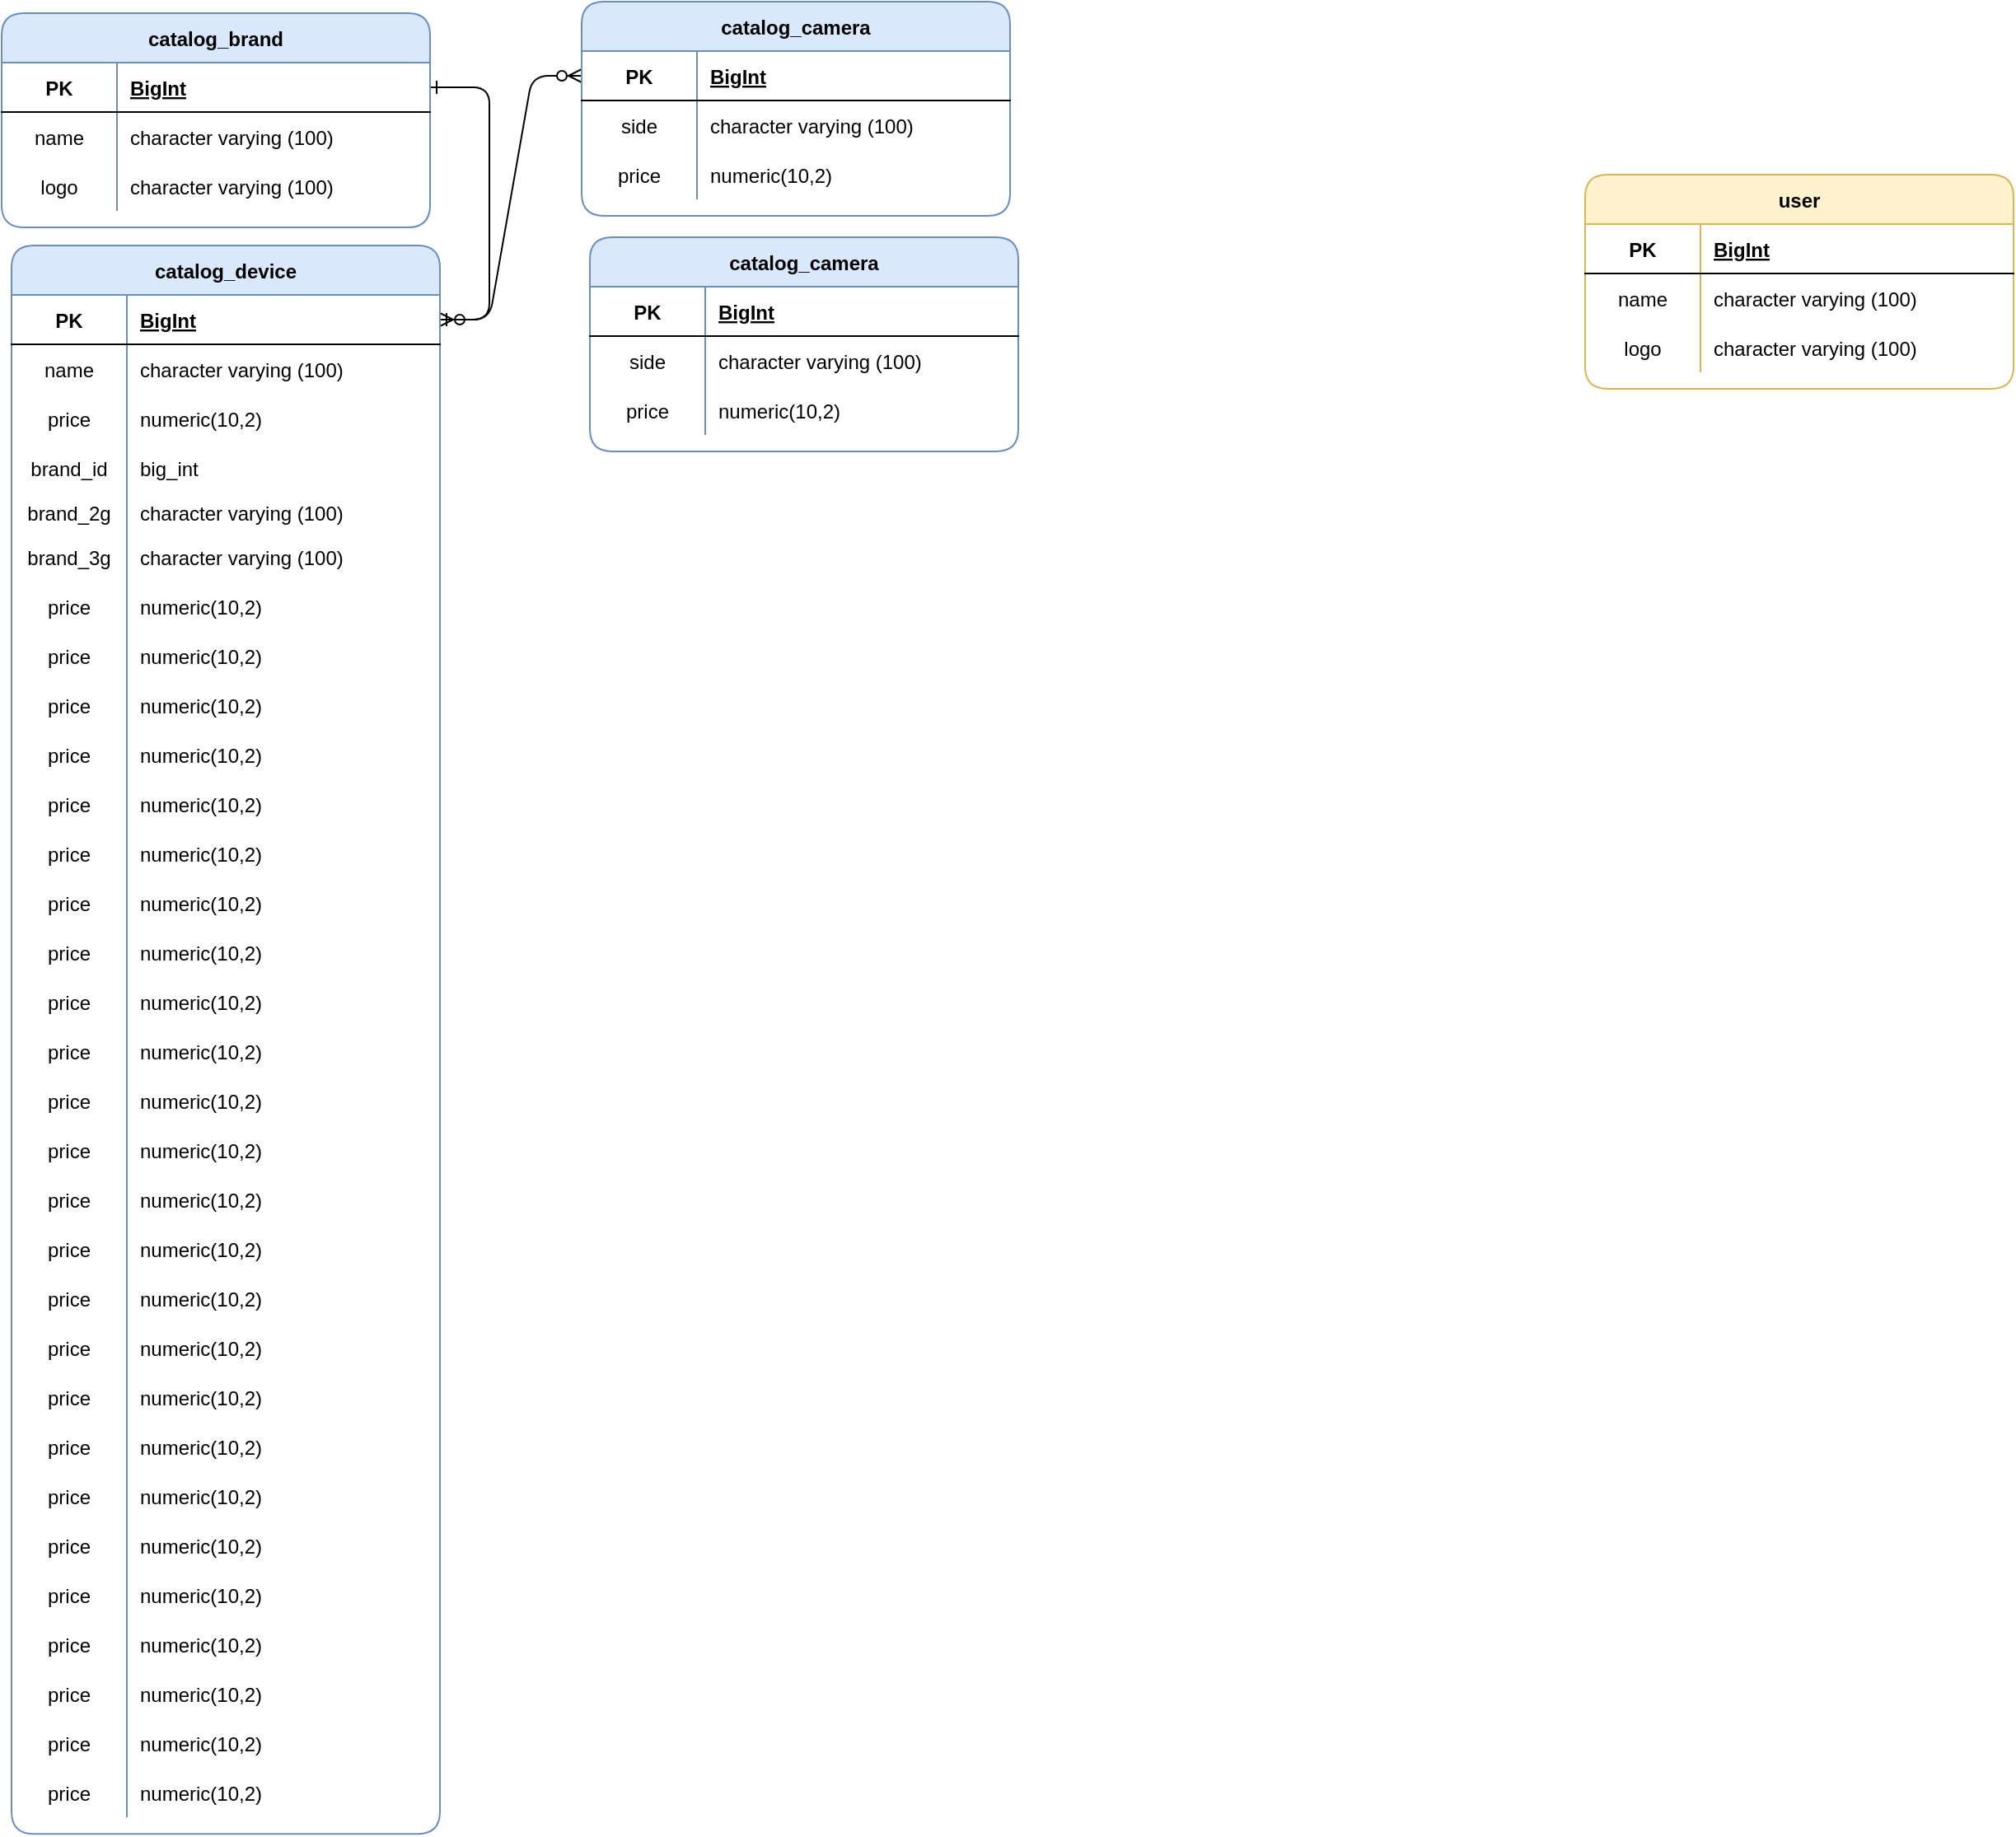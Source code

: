 <mxfile version="24.8.3">
  <diagram id="R2lEEEUBdFMjLlhIrx00" name="Page-1">
    <mxGraphModel dx="925" dy="554" grid="0" gridSize="10" guides="1" tooltips="1" connect="1" arrows="1" fold="1" page="1" pageScale="1" pageWidth="850" pageHeight="1100" math="0" shadow="0" extFonts="Permanent Marker^https://fonts.googleapis.com/css?family=Permanent+Marker">
      <root>
        <mxCell id="0" />
        <mxCell id="1" parent="0" />
        <mxCell id="C-vyLk0tnHw3VtMMgP7b-1" value="" style="edgeStyle=entityRelationEdgeStyle;endArrow=ERzeroToMany;startArrow=ERone;endFill=1;startFill=0;" parent="1" source="C-vyLk0tnHw3VtMMgP7b-24" target="BbzVm-niubPzJsthILPg-5" edge="1">
          <mxGeometry width="100" height="100" relative="1" as="geometry">
            <mxPoint x="340" y="720" as="sourcePoint" />
            <mxPoint x="335" y="330" as="targetPoint" />
          </mxGeometry>
        </mxCell>
        <mxCell id="C-vyLk0tnHw3VtMMgP7b-12" value="" style="edgeStyle=entityRelationEdgeStyle;endArrow=ERzeroToMany;startArrow=ERone;endFill=1;startFill=0;" parent="1" source="BbzVm-niubPzJsthILPg-5" target="BbzVm-niubPzJsthILPg-24" edge="1">
          <mxGeometry width="100" height="100" relative="1" as="geometry">
            <mxPoint x="384" y="379" as="sourcePoint" />
            <mxPoint x="450" y="355" as="targetPoint" />
          </mxGeometry>
        </mxCell>
        <mxCell id="C-vyLk0tnHw3VtMMgP7b-23" value="catalog_brand" style="shape=table;startSize=30;container=1;collapsible=1;childLayout=tableLayout;fixedRows=1;rowLines=0;fontStyle=1;align=center;resizeLast=1;rounded=1;fillColor=#dae8fc;strokeColor=#6c8ebf;" parent="1" vertex="1">
          <mxGeometry x="17" y="9" width="260" height="130" as="geometry" />
        </mxCell>
        <mxCell id="C-vyLk0tnHw3VtMMgP7b-24" value="" style="shape=partialRectangle;collapsible=0;dropTarget=0;pointerEvents=0;fillColor=none;points=[[0,0.5],[1,0.5]];portConstraint=eastwest;top=0;left=0;right=0;bottom=1;" parent="C-vyLk0tnHw3VtMMgP7b-23" vertex="1">
          <mxGeometry y="30" width="260" height="30" as="geometry" />
        </mxCell>
        <mxCell id="C-vyLk0tnHw3VtMMgP7b-25" value="PK" style="shape=partialRectangle;overflow=hidden;connectable=0;fillColor=none;top=0;left=0;bottom=0;right=0;fontStyle=1;" parent="C-vyLk0tnHw3VtMMgP7b-24" vertex="1">
          <mxGeometry width="70" height="30" as="geometry">
            <mxRectangle width="70" height="30" as="alternateBounds" />
          </mxGeometry>
        </mxCell>
        <mxCell id="C-vyLk0tnHw3VtMMgP7b-26" value="BigInt" style="shape=partialRectangle;overflow=hidden;connectable=0;fillColor=none;top=0;left=0;bottom=0;right=0;align=left;spacingLeft=6;fontStyle=5;" parent="C-vyLk0tnHw3VtMMgP7b-24" vertex="1">
          <mxGeometry x="70" width="190" height="30" as="geometry">
            <mxRectangle width="190" height="30" as="alternateBounds" />
          </mxGeometry>
        </mxCell>
        <mxCell id="C-vyLk0tnHw3VtMMgP7b-27" value="" style="shape=partialRectangle;collapsible=0;dropTarget=0;pointerEvents=0;fillColor=none;points=[[0,0.5],[1,0.5]];portConstraint=eastwest;top=0;left=0;right=0;bottom=0;" parent="C-vyLk0tnHw3VtMMgP7b-23" vertex="1">
          <mxGeometry y="60" width="260" height="30" as="geometry" />
        </mxCell>
        <mxCell id="C-vyLk0tnHw3VtMMgP7b-28" value="name" style="shape=partialRectangle;overflow=hidden;connectable=0;fillColor=none;top=0;left=0;bottom=0;right=0;" parent="C-vyLk0tnHw3VtMMgP7b-27" vertex="1">
          <mxGeometry width="70" height="30" as="geometry">
            <mxRectangle width="70" height="30" as="alternateBounds" />
          </mxGeometry>
        </mxCell>
        <mxCell id="C-vyLk0tnHw3VtMMgP7b-29" value="character varying (100)" style="shape=partialRectangle;overflow=hidden;connectable=0;fillColor=none;top=0;left=0;bottom=0;right=0;align=left;spacingLeft=6;" parent="C-vyLk0tnHw3VtMMgP7b-27" vertex="1">
          <mxGeometry x="70" width="190" height="30" as="geometry">
            <mxRectangle width="190" height="30" as="alternateBounds" />
          </mxGeometry>
        </mxCell>
        <mxCell id="BbzVm-niubPzJsthILPg-1" value="" style="shape=partialRectangle;collapsible=0;dropTarget=0;pointerEvents=0;fillColor=none;points=[[0,0.5],[1,0.5]];portConstraint=eastwest;top=0;left=0;right=0;bottom=0;" parent="C-vyLk0tnHw3VtMMgP7b-23" vertex="1">
          <mxGeometry y="90" width="260" height="30" as="geometry" />
        </mxCell>
        <mxCell id="BbzVm-niubPzJsthILPg-2" value="logo" style="shape=partialRectangle;overflow=hidden;connectable=0;fillColor=none;top=0;left=0;bottom=0;right=0;" parent="BbzVm-niubPzJsthILPg-1" vertex="1">
          <mxGeometry width="70" height="30" as="geometry">
            <mxRectangle width="70" height="30" as="alternateBounds" />
          </mxGeometry>
        </mxCell>
        <mxCell id="BbzVm-niubPzJsthILPg-3" value="character varying (100)" style="shape=partialRectangle;overflow=hidden;connectable=0;fillColor=none;top=0;left=0;bottom=0;right=0;align=left;spacingLeft=6;" parent="BbzVm-niubPzJsthILPg-1" vertex="1">
          <mxGeometry x="70" width="190" height="30" as="geometry">
            <mxRectangle width="190" height="30" as="alternateBounds" />
          </mxGeometry>
        </mxCell>
        <mxCell id="BbzVm-niubPzJsthILPg-4" value="catalog_device" style="shape=table;startSize=30;container=1;collapsible=1;childLayout=tableLayout;fixedRows=1;rowLines=0;fontStyle=1;align=center;resizeLast=1;rounded=1;fillColor=#dae8fc;strokeColor=#6c8ebf;" parent="1" vertex="1">
          <mxGeometry x="23" y="150" width="260" height="964.137" as="geometry" />
        </mxCell>
        <mxCell id="BbzVm-niubPzJsthILPg-5" value="" style="shape=partialRectangle;collapsible=0;dropTarget=0;pointerEvents=0;fillColor=none;points=[[0,0.5],[1,0.5]];portConstraint=eastwest;top=0;left=0;right=0;bottom=1;" parent="BbzVm-niubPzJsthILPg-4" vertex="1">
          <mxGeometry y="30" width="260" height="30" as="geometry" />
        </mxCell>
        <mxCell id="BbzVm-niubPzJsthILPg-6" value="PK" style="shape=partialRectangle;overflow=hidden;connectable=0;fillColor=none;top=0;left=0;bottom=0;right=0;fontStyle=1;" parent="BbzVm-niubPzJsthILPg-5" vertex="1">
          <mxGeometry width="70" height="30" as="geometry">
            <mxRectangle width="70" height="30" as="alternateBounds" />
          </mxGeometry>
        </mxCell>
        <mxCell id="BbzVm-niubPzJsthILPg-7" value="BigInt" style="shape=partialRectangle;overflow=hidden;connectable=0;fillColor=none;top=0;left=0;bottom=0;right=0;align=left;spacingLeft=6;fontStyle=5;" parent="BbzVm-niubPzJsthILPg-5" vertex="1">
          <mxGeometry x="70" width="190" height="30" as="geometry">
            <mxRectangle width="190" height="30" as="alternateBounds" />
          </mxGeometry>
        </mxCell>
        <mxCell id="BbzVm-niubPzJsthILPg-8" value="" style="shape=partialRectangle;collapsible=0;dropTarget=0;pointerEvents=0;fillColor=none;points=[[0,0.5],[1,0.5]];portConstraint=eastwest;top=0;left=0;right=0;bottom=0;" parent="BbzVm-niubPzJsthILPg-4" vertex="1">
          <mxGeometry y="60" width="260" height="30" as="geometry" />
        </mxCell>
        <mxCell id="BbzVm-niubPzJsthILPg-9" value="name" style="shape=partialRectangle;overflow=hidden;connectable=0;fillColor=none;top=0;left=0;bottom=0;right=0;" parent="BbzVm-niubPzJsthILPg-8" vertex="1">
          <mxGeometry width="70" height="30" as="geometry">
            <mxRectangle width="70" height="30" as="alternateBounds" />
          </mxGeometry>
        </mxCell>
        <mxCell id="BbzVm-niubPzJsthILPg-10" value="character varying (100)" style="shape=partialRectangle;overflow=hidden;connectable=0;fillColor=none;top=0;left=0;bottom=0;right=0;align=left;spacingLeft=6;" parent="BbzVm-niubPzJsthILPg-8" vertex="1">
          <mxGeometry x="70" width="190" height="30" as="geometry">
            <mxRectangle width="190" height="30" as="alternateBounds" />
          </mxGeometry>
        </mxCell>
        <mxCell id="BbzVm-niubPzJsthILPg-11" value="" style="shape=partialRectangle;collapsible=0;dropTarget=0;pointerEvents=0;fillColor=none;points=[[0,0.5],[1,0.5]];portConstraint=eastwest;top=0;left=0;right=0;bottom=0;" parent="BbzVm-niubPzJsthILPg-4" vertex="1">
          <mxGeometry y="90" width="260" height="30" as="geometry" />
        </mxCell>
        <mxCell id="BbzVm-niubPzJsthILPg-12" value="price" style="shape=partialRectangle;overflow=hidden;connectable=0;fillColor=none;top=0;left=0;bottom=0;right=0;" parent="BbzVm-niubPzJsthILPg-11" vertex="1">
          <mxGeometry width="70" height="30" as="geometry">
            <mxRectangle width="70" height="30" as="alternateBounds" />
          </mxGeometry>
        </mxCell>
        <mxCell id="BbzVm-niubPzJsthILPg-13" value="numeric(10,2)" style="shape=partialRectangle;overflow=hidden;connectable=0;fillColor=none;top=0;left=0;bottom=0;right=0;align=left;spacingLeft=6;" parent="BbzVm-niubPzJsthILPg-11" vertex="1">
          <mxGeometry x="70" width="190" height="30" as="geometry">
            <mxRectangle width="190" height="30" as="alternateBounds" />
          </mxGeometry>
        </mxCell>
        <mxCell id="BbzVm-niubPzJsthILPg-14" value="" style="shape=partialRectangle;collapsible=0;dropTarget=0;pointerEvents=0;fillColor=none;points=[[0,0.5],[1,0.5]];portConstraint=eastwest;top=0;left=0;right=0;bottom=0;" parent="BbzVm-niubPzJsthILPg-4" vertex="1">
          <mxGeometry y="120" width="260" height="30" as="geometry" />
        </mxCell>
        <mxCell id="BbzVm-niubPzJsthILPg-15" value="brand_id" style="shape=partialRectangle;overflow=hidden;connectable=0;fillColor=none;top=0;left=0;bottom=0;right=0;" parent="BbzVm-niubPzJsthILPg-14" vertex="1">
          <mxGeometry width="70" height="30" as="geometry">
            <mxRectangle width="70" height="30" as="alternateBounds" />
          </mxGeometry>
        </mxCell>
        <mxCell id="BbzVm-niubPzJsthILPg-16" value="big_int" style="shape=partialRectangle;overflow=hidden;connectable=0;fillColor=none;top=0;left=0;bottom=0;right=0;align=left;spacingLeft=6;" parent="BbzVm-niubPzJsthILPg-14" vertex="1">
          <mxGeometry x="70" width="190" height="30" as="geometry">
            <mxRectangle width="190" height="30" as="alternateBounds" />
          </mxGeometry>
        </mxCell>
        <mxCell id="BbzVm-niubPzJsthILPg-17" value="" style="shape=partialRectangle;collapsible=0;dropTarget=0;pointerEvents=0;fillColor=none;points=[[0,0.5],[1,0.5]];portConstraint=eastwest;top=0;left=0;right=0;bottom=0;" parent="BbzVm-niubPzJsthILPg-4" vertex="1">
          <mxGeometry y="150" width="260" height="24" as="geometry" />
        </mxCell>
        <mxCell id="BbzVm-niubPzJsthILPg-18" value="brand_2g" style="shape=partialRectangle;overflow=hidden;connectable=0;fillColor=none;top=0;left=0;bottom=0;right=0;" parent="BbzVm-niubPzJsthILPg-17" vertex="1">
          <mxGeometry width="70" height="24" as="geometry">
            <mxRectangle width="70" height="24" as="alternateBounds" />
          </mxGeometry>
        </mxCell>
        <mxCell id="BbzVm-niubPzJsthILPg-19" value="character varying (100)" style="shape=partialRectangle;overflow=hidden;connectable=0;fillColor=none;top=0;left=0;bottom=0;right=0;align=left;spacingLeft=6;" parent="BbzVm-niubPzJsthILPg-17" vertex="1">
          <mxGeometry x="70" width="190" height="24" as="geometry">
            <mxRectangle width="190" height="24" as="alternateBounds" />
          </mxGeometry>
        </mxCell>
        <mxCell id="BbzVm-niubPzJsthILPg-20" value="" style="shape=partialRectangle;collapsible=0;dropTarget=0;pointerEvents=0;fillColor=none;points=[[0,0.5],[1,0.5]];portConstraint=eastwest;top=0;left=0;right=0;bottom=0;" parent="BbzVm-niubPzJsthILPg-4" vertex="1">
          <mxGeometry y="174" width="260" height="30" as="geometry" />
        </mxCell>
        <mxCell id="BbzVm-niubPzJsthILPg-21" value="brand_3g" style="shape=partialRectangle;overflow=hidden;connectable=0;fillColor=none;top=0;left=0;bottom=0;right=0;" parent="BbzVm-niubPzJsthILPg-20" vertex="1">
          <mxGeometry width="70" height="30" as="geometry">
            <mxRectangle width="70" height="30" as="alternateBounds" />
          </mxGeometry>
        </mxCell>
        <mxCell id="BbzVm-niubPzJsthILPg-22" value="character varying (100)" style="shape=partialRectangle;overflow=hidden;connectable=0;fillColor=none;top=0;left=0;bottom=0;right=0;align=left;spacingLeft=6;" parent="BbzVm-niubPzJsthILPg-20" vertex="1">
          <mxGeometry x="70" width="190" height="30" as="geometry">
            <mxRectangle width="190" height="30" as="alternateBounds" />
          </mxGeometry>
        </mxCell>
        <mxCell id="dryUckSrl3YZvOqC900--11" value="" style="shape=partialRectangle;collapsible=0;dropTarget=0;pointerEvents=0;fillColor=none;points=[[0,0.5],[1,0.5]];portConstraint=eastwest;top=0;left=0;right=0;bottom=0;" vertex="1" parent="BbzVm-niubPzJsthILPg-4">
          <mxGeometry y="204" width="260" height="30" as="geometry" />
        </mxCell>
        <mxCell id="dryUckSrl3YZvOqC900--12" value="price" style="shape=partialRectangle;overflow=hidden;connectable=0;fillColor=none;top=0;left=0;bottom=0;right=0;" vertex="1" parent="dryUckSrl3YZvOqC900--11">
          <mxGeometry width="70" height="30" as="geometry">
            <mxRectangle width="70" height="30" as="alternateBounds" />
          </mxGeometry>
        </mxCell>
        <mxCell id="dryUckSrl3YZvOqC900--13" value="numeric(10,2)" style="shape=partialRectangle;overflow=hidden;connectable=0;fillColor=none;top=0;left=0;bottom=0;right=0;align=left;spacingLeft=6;" vertex="1" parent="dryUckSrl3YZvOqC900--11">
          <mxGeometry x="70" width="190" height="30" as="geometry">
            <mxRectangle width="190" height="30" as="alternateBounds" />
          </mxGeometry>
        </mxCell>
        <mxCell id="dryUckSrl3YZvOqC900--14" value="" style="shape=partialRectangle;collapsible=0;dropTarget=0;pointerEvents=0;fillColor=none;points=[[0,0.5],[1,0.5]];portConstraint=eastwest;top=0;left=0;right=0;bottom=0;" vertex="1" parent="BbzVm-niubPzJsthILPg-4">
          <mxGeometry y="234" width="260" height="30" as="geometry" />
        </mxCell>
        <mxCell id="dryUckSrl3YZvOqC900--15" value="price" style="shape=partialRectangle;overflow=hidden;connectable=0;fillColor=none;top=0;left=0;bottom=0;right=0;" vertex="1" parent="dryUckSrl3YZvOqC900--14">
          <mxGeometry width="70" height="30" as="geometry">
            <mxRectangle width="70" height="30" as="alternateBounds" />
          </mxGeometry>
        </mxCell>
        <mxCell id="dryUckSrl3YZvOqC900--16" value="numeric(10,2)" style="shape=partialRectangle;overflow=hidden;connectable=0;fillColor=none;top=0;left=0;bottom=0;right=0;align=left;spacingLeft=6;" vertex="1" parent="dryUckSrl3YZvOqC900--14">
          <mxGeometry x="70" width="190" height="30" as="geometry">
            <mxRectangle width="190" height="30" as="alternateBounds" />
          </mxGeometry>
        </mxCell>
        <mxCell id="dryUckSrl3YZvOqC900--17" value="" style="shape=partialRectangle;collapsible=0;dropTarget=0;pointerEvents=0;fillColor=none;points=[[0,0.5],[1,0.5]];portConstraint=eastwest;top=0;left=0;right=0;bottom=0;" vertex="1" parent="BbzVm-niubPzJsthILPg-4">
          <mxGeometry y="264" width="260" height="30" as="geometry" />
        </mxCell>
        <mxCell id="dryUckSrl3YZvOqC900--18" value="price" style="shape=partialRectangle;overflow=hidden;connectable=0;fillColor=none;top=0;left=0;bottom=0;right=0;" vertex="1" parent="dryUckSrl3YZvOqC900--17">
          <mxGeometry width="70" height="30" as="geometry">
            <mxRectangle width="70" height="30" as="alternateBounds" />
          </mxGeometry>
        </mxCell>
        <mxCell id="dryUckSrl3YZvOqC900--19" value="numeric(10,2)" style="shape=partialRectangle;overflow=hidden;connectable=0;fillColor=none;top=0;left=0;bottom=0;right=0;align=left;spacingLeft=6;" vertex="1" parent="dryUckSrl3YZvOqC900--17">
          <mxGeometry x="70" width="190" height="30" as="geometry">
            <mxRectangle width="190" height="30" as="alternateBounds" />
          </mxGeometry>
        </mxCell>
        <mxCell id="dryUckSrl3YZvOqC900--20" value="" style="shape=partialRectangle;collapsible=0;dropTarget=0;pointerEvents=0;fillColor=none;points=[[0,0.5],[1,0.5]];portConstraint=eastwest;top=0;left=0;right=0;bottom=0;" vertex="1" parent="BbzVm-niubPzJsthILPg-4">
          <mxGeometry y="294" width="260" height="30" as="geometry" />
        </mxCell>
        <mxCell id="dryUckSrl3YZvOqC900--21" value="price" style="shape=partialRectangle;overflow=hidden;connectable=0;fillColor=none;top=0;left=0;bottom=0;right=0;" vertex="1" parent="dryUckSrl3YZvOqC900--20">
          <mxGeometry width="70" height="30" as="geometry">
            <mxRectangle width="70" height="30" as="alternateBounds" />
          </mxGeometry>
        </mxCell>
        <mxCell id="dryUckSrl3YZvOqC900--22" value="numeric(10,2)" style="shape=partialRectangle;overflow=hidden;connectable=0;fillColor=none;top=0;left=0;bottom=0;right=0;align=left;spacingLeft=6;" vertex="1" parent="dryUckSrl3YZvOqC900--20">
          <mxGeometry x="70" width="190" height="30" as="geometry">
            <mxRectangle width="190" height="30" as="alternateBounds" />
          </mxGeometry>
        </mxCell>
        <mxCell id="dryUckSrl3YZvOqC900--23" value="" style="shape=partialRectangle;collapsible=0;dropTarget=0;pointerEvents=0;fillColor=none;points=[[0,0.5],[1,0.5]];portConstraint=eastwest;top=0;left=0;right=0;bottom=0;" vertex="1" parent="BbzVm-niubPzJsthILPg-4">
          <mxGeometry y="324" width="260" height="30" as="geometry" />
        </mxCell>
        <mxCell id="dryUckSrl3YZvOqC900--24" value="price" style="shape=partialRectangle;overflow=hidden;connectable=0;fillColor=none;top=0;left=0;bottom=0;right=0;" vertex="1" parent="dryUckSrl3YZvOqC900--23">
          <mxGeometry width="70" height="30" as="geometry">
            <mxRectangle width="70" height="30" as="alternateBounds" />
          </mxGeometry>
        </mxCell>
        <mxCell id="dryUckSrl3YZvOqC900--25" value="numeric(10,2)" style="shape=partialRectangle;overflow=hidden;connectable=0;fillColor=none;top=0;left=0;bottom=0;right=0;align=left;spacingLeft=6;" vertex="1" parent="dryUckSrl3YZvOqC900--23">
          <mxGeometry x="70" width="190" height="30" as="geometry">
            <mxRectangle width="190" height="30" as="alternateBounds" />
          </mxGeometry>
        </mxCell>
        <mxCell id="dryUckSrl3YZvOqC900--26" value="" style="shape=partialRectangle;collapsible=0;dropTarget=0;pointerEvents=0;fillColor=none;points=[[0,0.5],[1,0.5]];portConstraint=eastwest;top=0;left=0;right=0;bottom=0;" vertex="1" parent="BbzVm-niubPzJsthILPg-4">
          <mxGeometry y="354" width="260" height="30" as="geometry" />
        </mxCell>
        <mxCell id="dryUckSrl3YZvOqC900--27" value="price" style="shape=partialRectangle;overflow=hidden;connectable=0;fillColor=none;top=0;left=0;bottom=0;right=0;" vertex="1" parent="dryUckSrl3YZvOqC900--26">
          <mxGeometry width="70" height="30" as="geometry">
            <mxRectangle width="70" height="30" as="alternateBounds" />
          </mxGeometry>
        </mxCell>
        <mxCell id="dryUckSrl3YZvOqC900--28" value="numeric(10,2)" style="shape=partialRectangle;overflow=hidden;connectable=0;fillColor=none;top=0;left=0;bottom=0;right=0;align=left;spacingLeft=6;" vertex="1" parent="dryUckSrl3YZvOqC900--26">
          <mxGeometry x="70" width="190" height="30" as="geometry">
            <mxRectangle width="190" height="30" as="alternateBounds" />
          </mxGeometry>
        </mxCell>
        <mxCell id="dryUckSrl3YZvOqC900--29" value="" style="shape=partialRectangle;collapsible=0;dropTarget=0;pointerEvents=0;fillColor=none;points=[[0,0.5],[1,0.5]];portConstraint=eastwest;top=0;left=0;right=0;bottom=0;" vertex="1" parent="BbzVm-niubPzJsthILPg-4">
          <mxGeometry y="384" width="260" height="30" as="geometry" />
        </mxCell>
        <mxCell id="dryUckSrl3YZvOqC900--30" value="price" style="shape=partialRectangle;overflow=hidden;connectable=0;fillColor=none;top=0;left=0;bottom=0;right=0;" vertex="1" parent="dryUckSrl3YZvOqC900--29">
          <mxGeometry width="70" height="30" as="geometry">
            <mxRectangle width="70" height="30" as="alternateBounds" />
          </mxGeometry>
        </mxCell>
        <mxCell id="dryUckSrl3YZvOqC900--31" value="numeric(10,2)" style="shape=partialRectangle;overflow=hidden;connectable=0;fillColor=none;top=0;left=0;bottom=0;right=0;align=left;spacingLeft=6;" vertex="1" parent="dryUckSrl3YZvOqC900--29">
          <mxGeometry x="70" width="190" height="30" as="geometry">
            <mxRectangle width="190" height="30" as="alternateBounds" />
          </mxGeometry>
        </mxCell>
        <mxCell id="dryUckSrl3YZvOqC900--32" value="" style="shape=partialRectangle;collapsible=0;dropTarget=0;pointerEvents=0;fillColor=none;points=[[0,0.5],[1,0.5]];portConstraint=eastwest;top=0;left=0;right=0;bottom=0;" vertex="1" parent="BbzVm-niubPzJsthILPg-4">
          <mxGeometry y="414" width="260" height="30" as="geometry" />
        </mxCell>
        <mxCell id="dryUckSrl3YZvOqC900--33" value="price" style="shape=partialRectangle;overflow=hidden;connectable=0;fillColor=none;top=0;left=0;bottom=0;right=0;" vertex="1" parent="dryUckSrl3YZvOqC900--32">
          <mxGeometry width="70" height="30" as="geometry">
            <mxRectangle width="70" height="30" as="alternateBounds" />
          </mxGeometry>
        </mxCell>
        <mxCell id="dryUckSrl3YZvOqC900--34" value="numeric(10,2)" style="shape=partialRectangle;overflow=hidden;connectable=0;fillColor=none;top=0;left=0;bottom=0;right=0;align=left;spacingLeft=6;" vertex="1" parent="dryUckSrl3YZvOqC900--32">
          <mxGeometry x="70" width="190" height="30" as="geometry">
            <mxRectangle width="190" height="30" as="alternateBounds" />
          </mxGeometry>
        </mxCell>
        <mxCell id="dryUckSrl3YZvOqC900--35" value="" style="shape=partialRectangle;collapsible=0;dropTarget=0;pointerEvents=0;fillColor=none;points=[[0,0.5],[1,0.5]];portConstraint=eastwest;top=0;left=0;right=0;bottom=0;" vertex="1" parent="BbzVm-niubPzJsthILPg-4">
          <mxGeometry y="444" width="260" height="30" as="geometry" />
        </mxCell>
        <mxCell id="dryUckSrl3YZvOqC900--36" value="price" style="shape=partialRectangle;overflow=hidden;connectable=0;fillColor=none;top=0;left=0;bottom=0;right=0;" vertex="1" parent="dryUckSrl3YZvOqC900--35">
          <mxGeometry width="70" height="30" as="geometry">
            <mxRectangle width="70" height="30" as="alternateBounds" />
          </mxGeometry>
        </mxCell>
        <mxCell id="dryUckSrl3YZvOqC900--37" value="numeric(10,2)" style="shape=partialRectangle;overflow=hidden;connectable=0;fillColor=none;top=0;left=0;bottom=0;right=0;align=left;spacingLeft=6;" vertex="1" parent="dryUckSrl3YZvOqC900--35">
          <mxGeometry x="70" width="190" height="30" as="geometry">
            <mxRectangle width="190" height="30" as="alternateBounds" />
          </mxGeometry>
        </mxCell>
        <mxCell id="dryUckSrl3YZvOqC900--38" value="" style="shape=partialRectangle;collapsible=0;dropTarget=0;pointerEvents=0;fillColor=none;points=[[0,0.5],[1,0.5]];portConstraint=eastwest;top=0;left=0;right=0;bottom=0;" vertex="1" parent="BbzVm-niubPzJsthILPg-4">
          <mxGeometry y="474" width="260" height="30" as="geometry" />
        </mxCell>
        <mxCell id="dryUckSrl3YZvOqC900--39" value="price" style="shape=partialRectangle;overflow=hidden;connectable=0;fillColor=none;top=0;left=0;bottom=0;right=0;" vertex="1" parent="dryUckSrl3YZvOqC900--38">
          <mxGeometry width="70" height="30" as="geometry">
            <mxRectangle width="70" height="30" as="alternateBounds" />
          </mxGeometry>
        </mxCell>
        <mxCell id="dryUckSrl3YZvOqC900--40" value="numeric(10,2)" style="shape=partialRectangle;overflow=hidden;connectable=0;fillColor=none;top=0;left=0;bottom=0;right=0;align=left;spacingLeft=6;" vertex="1" parent="dryUckSrl3YZvOqC900--38">
          <mxGeometry x="70" width="190" height="30" as="geometry">
            <mxRectangle width="190" height="30" as="alternateBounds" />
          </mxGeometry>
        </mxCell>
        <mxCell id="dryUckSrl3YZvOqC900--41" value="" style="shape=partialRectangle;collapsible=0;dropTarget=0;pointerEvents=0;fillColor=none;points=[[0,0.5],[1,0.5]];portConstraint=eastwest;top=0;left=0;right=0;bottom=0;" vertex="1" parent="BbzVm-niubPzJsthILPg-4">
          <mxGeometry y="504" width="260" height="30" as="geometry" />
        </mxCell>
        <mxCell id="dryUckSrl3YZvOqC900--42" value="price" style="shape=partialRectangle;overflow=hidden;connectable=0;fillColor=none;top=0;left=0;bottom=0;right=0;" vertex="1" parent="dryUckSrl3YZvOqC900--41">
          <mxGeometry width="70" height="30" as="geometry">
            <mxRectangle width="70" height="30" as="alternateBounds" />
          </mxGeometry>
        </mxCell>
        <mxCell id="dryUckSrl3YZvOqC900--43" value="numeric(10,2)" style="shape=partialRectangle;overflow=hidden;connectable=0;fillColor=none;top=0;left=0;bottom=0;right=0;align=left;spacingLeft=6;" vertex="1" parent="dryUckSrl3YZvOqC900--41">
          <mxGeometry x="70" width="190" height="30" as="geometry">
            <mxRectangle width="190" height="30" as="alternateBounds" />
          </mxGeometry>
        </mxCell>
        <mxCell id="dryUckSrl3YZvOqC900--44" value="" style="shape=partialRectangle;collapsible=0;dropTarget=0;pointerEvents=0;fillColor=none;points=[[0,0.5],[1,0.5]];portConstraint=eastwest;top=0;left=0;right=0;bottom=0;" vertex="1" parent="BbzVm-niubPzJsthILPg-4">
          <mxGeometry y="534" width="260" height="30" as="geometry" />
        </mxCell>
        <mxCell id="dryUckSrl3YZvOqC900--45" value="price" style="shape=partialRectangle;overflow=hidden;connectable=0;fillColor=none;top=0;left=0;bottom=0;right=0;" vertex="1" parent="dryUckSrl3YZvOqC900--44">
          <mxGeometry width="70" height="30" as="geometry">
            <mxRectangle width="70" height="30" as="alternateBounds" />
          </mxGeometry>
        </mxCell>
        <mxCell id="dryUckSrl3YZvOqC900--46" value="numeric(10,2)" style="shape=partialRectangle;overflow=hidden;connectable=0;fillColor=none;top=0;left=0;bottom=0;right=0;align=left;spacingLeft=6;" vertex="1" parent="dryUckSrl3YZvOqC900--44">
          <mxGeometry x="70" width="190" height="30" as="geometry">
            <mxRectangle width="190" height="30" as="alternateBounds" />
          </mxGeometry>
        </mxCell>
        <mxCell id="dryUckSrl3YZvOqC900--47" value="" style="shape=partialRectangle;collapsible=0;dropTarget=0;pointerEvents=0;fillColor=none;points=[[0,0.5],[1,0.5]];portConstraint=eastwest;top=0;left=0;right=0;bottom=0;" vertex="1" parent="BbzVm-niubPzJsthILPg-4">
          <mxGeometry y="564" width="260" height="30" as="geometry" />
        </mxCell>
        <mxCell id="dryUckSrl3YZvOqC900--48" value="price" style="shape=partialRectangle;overflow=hidden;connectable=0;fillColor=none;top=0;left=0;bottom=0;right=0;" vertex="1" parent="dryUckSrl3YZvOqC900--47">
          <mxGeometry width="70" height="30" as="geometry">
            <mxRectangle width="70" height="30" as="alternateBounds" />
          </mxGeometry>
        </mxCell>
        <mxCell id="dryUckSrl3YZvOqC900--49" value="numeric(10,2)" style="shape=partialRectangle;overflow=hidden;connectable=0;fillColor=none;top=0;left=0;bottom=0;right=0;align=left;spacingLeft=6;" vertex="1" parent="dryUckSrl3YZvOqC900--47">
          <mxGeometry x="70" width="190" height="30" as="geometry">
            <mxRectangle width="190" height="30" as="alternateBounds" />
          </mxGeometry>
        </mxCell>
        <mxCell id="dryUckSrl3YZvOqC900--50" value="" style="shape=partialRectangle;collapsible=0;dropTarget=0;pointerEvents=0;fillColor=none;points=[[0,0.5],[1,0.5]];portConstraint=eastwest;top=0;left=0;right=0;bottom=0;" vertex="1" parent="BbzVm-niubPzJsthILPg-4">
          <mxGeometry y="594" width="260" height="30" as="geometry" />
        </mxCell>
        <mxCell id="dryUckSrl3YZvOqC900--51" value="price" style="shape=partialRectangle;overflow=hidden;connectable=0;fillColor=none;top=0;left=0;bottom=0;right=0;" vertex="1" parent="dryUckSrl3YZvOqC900--50">
          <mxGeometry width="70" height="30" as="geometry">
            <mxRectangle width="70" height="30" as="alternateBounds" />
          </mxGeometry>
        </mxCell>
        <mxCell id="dryUckSrl3YZvOqC900--52" value="numeric(10,2)" style="shape=partialRectangle;overflow=hidden;connectable=0;fillColor=none;top=0;left=0;bottom=0;right=0;align=left;spacingLeft=6;" vertex="1" parent="dryUckSrl3YZvOqC900--50">
          <mxGeometry x="70" width="190" height="30" as="geometry">
            <mxRectangle width="190" height="30" as="alternateBounds" />
          </mxGeometry>
        </mxCell>
        <mxCell id="dryUckSrl3YZvOqC900--53" value="" style="shape=partialRectangle;collapsible=0;dropTarget=0;pointerEvents=0;fillColor=none;points=[[0,0.5],[1,0.5]];portConstraint=eastwest;top=0;left=0;right=0;bottom=0;" vertex="1" parent="BbzVm-niubPzJsthILPg-4">
          <mxGeometry y="624" width="260" height="30" as="geometry" />
        </mxCell>
        <mxCell id="dryUckSrl3YZvOqC900--54" value="price" style="shape=partialRectangle;overflow=hidden;connectable=0;fillColor=none;top=0;left=0;bottom=0;right=0;" vertex="1" parent="dryUckSrl3YZvOqC900--53">
          <mxGeometry width="70" height="30" as="geometry">
            <mxRectangle width="70" height="30" as="alternateBounds" />
          </mxGeometry>
        </mxCell>
        <mxCell id="dryUckSrl3YZvOqC900--55" value="numeric(10,2)" style="shape=partialRectangle;overflow=hidden;connectable=0;fillColor=none;top=0;left=0;bottom=0;right=0;align=left;spacingLeft=6;" vertex="1" parent="dryUckSrl3YZvOqC900--53">
          <mxGeometry x="70" width="190" height="30" as="geometry">
            <mxRectangle width="190" height="30" as="alternateBounds" />
          </mxGeometry>
        </mxCell>
        <mxCell id="dryUckSrl3YZvOqC900--56" value="" style="shape=partialRectangle;collapsible=0;dropTarget=0;pointerEvents=0;fillColor=none;points=[[0,0.5],[1,0.5]];portConstraint=eastwest;top=0;left=0;right=0;bottom=0;" vertex="1" parent="BbzVm-niubPzJsthILPg-4">
          <mxGeometry y="654" width="260" height="30" as="geometry" />
        </mxCell>
        <mxCell id="dryUckSrl3YZvOqC900--57" value="price" style="shape=partialRectangle;overflow=hidden;connectable=0;fillColor=none;top=0;left=0;bottom=0;right=0;" vertex="1" parent="dryUckSrl3YZvOqC900--56">
          <mxGeometry width="70" height="30" as="geometry">
            <mxRectangle width="70" height="30" as="alternateBounds" />
          </mxGeometry>
        </mxCell>
        <mxCell id="dryUckSrl3YZvOqC900--58" value="numeric(10,2)" style="shape=partialRectangle;overflow=hidden;connectable=0;fillColor=none;top=0;left=0;bottom=0;right=0;align=left;spacingLeft=6;" vertex="1" parent="dryUckSrl3YZvOqC900--56">
          <mxGeometry x="70" width="190" height="30" as="geometry">
            <mxRectangle width="190" height="30" as="alternateBounds" />
          </mxGeometry>
        </mxCell>
        <mxCell id="dryUckSrl3YZvOqC900--59" value="" style="shape=partialRectangle;collapsible=0;dropTarget=0;pointerEvents=0;fillColor=none;points=[[0,0.5],[1,0.5]];portConstraint=eastwest;top=0;left=0;right=0;bottom=0;" vertex="1" parent="BbzVm-niubPzJsthILPg-4">
          <mxGeometry y="684" width="260" height="30" as="geometry" />
        </mxCell>
        <mxCell id="dryUckSrl3YZvOqC900--60" value="price" style="shape=partialRectangle;overflow=hidden;connectable=0;fillColor=none;top=0;left=0;bottom=0;right=0;" vertex="1" parent="dryUckSrl3YZvOqC900--59">
          <mxGeometry width="70" height="30" as="geometry">
            <mxRectangle width="70" height="30" as="alternateBounds" />
          </mxGeometry>
        </mxCell>
        <mxCell id="dryUckSrl3YZvOqC900--61" value="numeric(10,2)" style="shape=partialRectangle;overflow=hidden;connectable=0;fillColor=none;top=0;left=0;bottom=0;right=0;align=left;spacingLeft=6;" vertex="1" parent="dryUckSrl3YZvOqC900--59">
          <mxGeometry x="70" width="190" height="30" as="geometry">
            <mxRectangle width="190" height="30" as="alternateBounds" />
          </mxGeometry>
        </mxCell>
        <mxCell id="dryUckSrl3YZvOqC900--62" value="" style="shape=partialRectangle;collapsible=0;dropTarget=0;pointerEvents=0;fillColor=none;points=[[0,0.5],[1,0.5]];portConstraint=eastwest;top=0;left=0;right=0;bottom=0;" vertex="1" parent="BbzVm-niubPzJsthILPg-4">
          <mxGeometry y="714" width="260" height="30" as="geometry" />
        </mxCell>
        <mxCell id="dryUckSrl3YZvOqC900--63" value="price" style="shape=partialRectangle;overflow=hidden;connectable=0;fillColor=none;top=0;left=0;bottom=0;right=0;" vertex="1" parent="dryUckSrl3YZvOqC900--62">
          <mxGeometry width="70" height="30" as="geometry">
            <mxRectangle width="70" height="30" as="alternateBounds" />
          </mxGeometry>
        </mxCell>
        <mxCell id="dryUckSrl3YZvOqC900--64" value="numeric(10,2)" style="shape=partialRectangle;overflow=hidden;connectable=0;fillColor=none;top=0;left=0;bottom=0;right=0;align=left;spacingLeft=6;" vertex="1" parent="dryUckSrl3YZvOqC900--62">
          <mxGeometry x="70" width="190" height="30" as="geometry">
            <mxRectangle width="190" height="30" as="alternateBounds" />
          </mxGeometry>
        </mxCell>
        <mxCell id="dryUckSrl3YZvOqC900--65" value="" style="shape=partialRectangle;collapsible=0;dropTarget=0;pointerEvents=0;fillColor=none;points=[[0,0.5],[1,0.5]];portConstraint=eastwest;top=0;left=0;right=0;bottom=0;" vertex="1" parent="BbzVm-niubPzJsthILPg-4">
          <mxGeometry y="744" width="260" height="30" as="geometry" />
        </mxCell>
        <mxCell id="dryUckSrl3YZvOqC900--66" value="price" style="shape=partialRectangle;overflow=hidden;connectable=0;fillColor=none;top=0;left=0;bottom=0;right=0;" vertex="1" parent="dryUckSrl3YZvOqC900--65">
          <mxGeometry width="70" height="30" as="geometry">
            <mxRectangle width="70" height="30" as="alternateBounds" />
          </mxGeometry>
        </mxCell>
        <mxCell id="dryUckSrl3YZvOqC900--67" value="numeric(10,2)" style="shape=partialRectangle;overflow=hidden;connectable=0;fillColor=none;top=0;left=0;bottom=0;right=0;align=left;spacingLeft=6;" vertex="1" parent="dryUckSrl3YZvOqC900--65">
          <mxGeometry x="70" width="190" height="30" as="geometry">
            <mxRectangle width="190" height="30" as="alternateBounds" />
          </mxGeometry>
        </mxCell>
        <mxCell id="dryUckSrl3YZvOqC900--68" value="" style="shape=partialRectangle;collapsible=0;dropTarget=0;pointerEvents=0;fillColor=none;points=[[0,0.5],[1,0.5]];portConstraint=eastwest;top=0;left=0;right=0;bottom=0;" vertex="1" parent="BbzVm-niubPzJsthILPg-4">
          <mxGeometry y="774" width="260" height="30" as="geometry" />
        </mxCell>
        <mxCell id="dryUckSrl3YZvOqC900--69" value="price" style="shape=partialRectangle;overflow=hidden;connectable=0;fillColor=none;top=0;left=0;bottom=0;right=0;" vertex="1" parent="dryUckSrl3YZvOqC900--68">
          <mxGeometry width="70" height="30" as="geometry">
            <mxRectangle width="70" height="30" as="alternateBounds" />
          </mxGeometry>
        </mxCell>
        <mxCell id="dryUckSrl3YZvOqC900--70" value="numeric(10,2)" style="shape=partialRectangle;overflow=hidden;connectable=0;fillColor=none;top=0;left=0;bottom=0;right=0;align=left;spacingLeft=6;" vertex="1" parent="dryUckSrl3YZvOqC900--68">
          <mxGeometry x="70" width="190" height="30" as="geometry">
            <mxRectangle width="190" height="30" as="alternateBounds" />
          </mxGeometry>
        </mxCell>
        <mxCell id="dryUckSrl3YZvOqC900--71" value="" style="shape=partialRectangle;collapsible=0;dropTarget=0;pointerEvents=0;fillColor=none;points=[[0,0.5],[1,0.5]];portConstraint=eastwest;top=0;left=0;right=0;bottom=0;" vertex="1" parent="BbzVm-niubPzJsthILPg-4">
          <mxGeometry y="804" width="260" height="30" as="geometry" />
        </mxCell>
        <mxCell id="dryUckSrl3YZvOqC900--72" value="price" style="shape=partialRectangle;overflow=hidden;connectable=0;fillColor=none;top=0;left=0;bottom=0;right=0;" vertex="1" parent="dryUckSrl3YZvOqC900--71">
          <mxGeometry width="70" height="30" as="geometry">
            <mxRectangle width="70" height="30" as="alternateBounds" />
          </mxGeometry>
        </mxCell>
        <mxCell id="dryUckSrl3YZvOqC900--73" value="numeric(10,2)" style="shape=partialRectangle;overflow=hidden;connectable=0;fillColor=none;top=0;left=0;bottom=0;right=0;align=left;spacingLeft=6;" vertex="1" parent="dryUckSrl3YZvOqC900--71">
          <mxGeometry x="70" width="190" height="30" as="geometry">
            <mxRectangle width="190" height="30" as="alternateBounds" />
          </mxGeometry>
        </mxCell>
        <mxCell id="dryUckSrl3YZvOqC900--74" value="" style="shape=partialRectangle;collapsible=0;dropTarget=0;pointerEvents=0;fillColor=none;points=[[0,0.5],[1,0.5]];portConstraint=eastwest;top=0;left=0;right=0;bottom=0;" vertex="1" parent="BbzVm-niubPzJsthILPg-4">
          <mxGeometry y="834" width="260" height="30" as="geometry" />
        </mxCell>
        <mxCell id="dryUckSrl3YZvOqC900--75" value="price" style="shape=partialRectangle;overflow=hidden;connectable=0;fillColor=none;top=0;left=0;bottom=0;right=0;" vertex="1" parent="dryUckSrl3YZvOqC900--74">
          <mxGeometry width="70" height="30" as="geometry">
            <mxRectangle width="70" height="30" as="alternateBounds" />
          </mxGeometry>
        </mxCell>
        <mxCell id="dryUckSrl3YZvOqC900--76" value="numeric(10,2)" style="shape=partialRectangle;overflow=hidden;connectable=0;fillColor=none;top=0;left=0;bottom=0;right=0;align=left;spacingLeft=6;" vertex="1" parent="dryUckSrl3YZvOqC900--74">
          <mxGeometry x="70" width="190" height="30" as="geometry">
            <mxRectangle width="190" height="30" as="alternateBounds" />
          </mxGeometry>
        </mxCell>
        <mxCell id="dryUckSrl3YZvOqC900--77" value="" style="shape=partialRectangle;collapsible=0;dropTarget=0;pointerEvents=0;fillColor=none;points=[[0,0.5],[1,0.5]];portConstraint=eastwest;top=0;left=0;right=0;bottom=0;" vertex="1" parent="BbzVm-niubPzJsthILPg-4">
          <mxGeometry y="864" width="260" height="30" as="geometry" />
        </mxCell>
        <mxCell id="dryUckSrl3YZvOqC900--78" value="price" style="shape=partialRectangle;overflow=hidden;connectable=0;fillColor=none;top=0;left=0;bottom=0;right=0;" vertex="1" parent="dryUckSrl3YZvOqC900--77">
          <mxGeometry width="70" height="30" as="geometry">
            <mxRectangle width="70" height="30" as="alternateBounds" />
          </mxGeometry>
        </mxCell>
        <mxCell id="dryUckSrl3YZvOqC900--79" value="numeric(10,2)" style="shape=partialRectangle;overflow=hidden;connectable=0;fillColor=none;top=0;left=0;bottom=0;right=0;align=left;spacingLeft=6;" vertex="1" parent="dryUckSrl3YZvOqC900--77">
          <mxGeometry x="70" width="190" height="30" as="geometry">
            <mxRectangle width="190" height="30" as="alternateBounds" />
          </mxGeometry>
        </mxCell>
        <mxCell id="dryUckSrl3YZvOqC900--80" value="" style="shape=partialRectangle;collapsible=0;dropTarget=0;pointerEvents=0;fillColor=none;points=[[0,0.5],[1,0.5]];portConstraint=eastwest;top=0;left=0;right=0;bottom=0;" vertex="1" parent="BbzVm-niubPzJsthILPg-4">
          <mxGeometry y="894" width="260" height="30" as="geometry" />
        </mxCell>
        <mxCell id="dryUckSrl3YZvOqC900--81" value="price" style="shape=partialRectangle;overflow=hidden;connectable=0;fillColor=none;top=0;left=0;bottom=0;right=0;" vertex="1" parent="dryUckSrl3YZvOqC900--80">
          <mxGeometry width="70" height="30" as="geometry">
            <mxRectangle width="70" height="30" as="alternateBounds" />
          </mxGeometry>
        </mxCell>
        <mxCell id="dryUckSrl3YZvOqC900--82" value="numeric(10,2)" style="shape=partialRectangle;overflow=hidden;connectable=0;fillColor=none;top=0;left=0;bottom=0;right=0;align=left;spacingLeft=6;" vertex="1" parent="dryUckSrl3YZvOqC900--80">
          <mxGeometry x="70" width="190" height="30" as="geometry">
            <mxRectangle width="190" height="30" as="alternateBounds" />
          </mxGeometry>
        </mxCell>
        <mxCell id="dryUckSrl3YZvOqC900--83" value="" style="shape=partialRectangle;collapsible=0;dropTarget=0;pointerEvents=0;fillColor=none;points=[[0,0.5],[1,0.5]];portConstraint=eastwest;top=0;left=0;right=0;bottom=0;" vertex="1" parent="BbzVm-niubPzJsthILPg-4">
          <mxGeometry y="924" width="260" height="30" as="geometry" />
        </mxCell>
        <mxCell id="dryUckSrl3YZvOqC900--84" value="price" style="shape=partialRectangle;overflow=hidden;connectable=0;fillColor=none;top=0;left=0;bottom=0;right=0;" vertex="1" parent="dryUckSrl3YZvOqC900--83">
          <mxGeometry width="70" height="30" as="geometry">
            <mxRectangle width="70" height="30" as="alternateBounds" />
          </mxGeometry>
        </mxCell>
        <mxCell id="dryUckSrl3YZvOqC900--85" value="numeric(10,2)" style="shape=partialRectangle;overflow=hidden;connectable=0;fillColor=none;top=0;left=0;bottom=0;right=0;align=left;spacingLeft=6;" vertex="1" parent="dryUckSrl3YZvOqC900--83">
          <mxGeometry x="70" width="190" height="30" as="geometry">
            <mxRectangle width="190" height="30" as="alternateBounds" />
          </mxGeometry>
        </mxCell>
        <mxCell id="BbzVm-niubPzJsthILPg-23" value="catalog_camera" style="shape=table;startSize=30;container=1;collapsible=1;childLayout=tableLayout;fixedRows=1;rowLines=0;fontStyle=1;align=center;resizeLast=1;rounded=1;fillColor=#dae8fc;strokeColor=#6c8ebf;" parent="1" vertex="1">
          <mxGeometry x="369" y="2" width="260" height="130" as="geometry" />
        </mxCell>
        <mxCell id="BbzVm-niubPzJsthILPg-24" value="" style="shape=partialRectangle;collapsible=0;dropTarget=0;pointerEvents=0;fillColor=none;points=[[0,0.5],[1,0.5]];portConstraint=eastwest;top=0;left=0;right=0;bottom=1;" parent="BbzVm-niubPzJsthILPg-23" vertex="1">
          <mxGeometry y="30" width="260" height="30" as="geometry" />
        </mxCell>
        <mxCell id="BbzVm-niubPzJsthILPg-25" value="PK" style="shape=partialRectangle;overflow=hidden;connectable=0;fillColor=none;top=0;left=0;bottom=0;right=0;fontStyle=1;" parent="BbzVm-niubPzJsthILPg-24" vertex="1">
          <mxGeometry width="70" height="30" as="geometry">
            <mxRectangle width="70" height="30" as="alternateBounds" />
          </mxGeometry>
        </mxCell>
        <mxCell id="BbzVm-niubPzJsthILPg-26" value="BigInt" style="shape=partialRectangle;overflow=hidden;connectable=0;fillColor=none;top=0;left=0;bottom=0;right=0;align=left;spacingLeft=6;fontStyle=5;" parent="BbzVm-niubPzJsthILPg-24" vertex="1">
          <mxGeometry x="70" width="190" height="30" as="geometry">
            <mxRectangle width="190" height="30" as="alternateBounds" />
          </mxGeometry>
        </mxCell>
        <mxCell id="BbzVm-niubPzJsthILPg-27" value="" style="shape=partialRectangle;collapsible=0;dropTarget=0;pointerEvents=0;fillColor=none;points=[[0,0.5],[1,0.5]];portConstraint=eastwest;top=0;left=0;right=0;bottom=0;" parent="BbzVm-niubPzJsthILPg-23" vertex="1">
          <mxGeometry y="60" width="260" height="30" as="geometry" />
        </mxCell>
        <mxCell id="BbzVm-niubPzJsthILPg-28" value="side" style="shape=partialRectangle;overflow=hidden;connectable=0;fillColor=none;top=0;left=0;bottom=0;right=0;" parent="BbzVm-niubPzJsthILPg-27" vertex="1">
          <mxGeometry width="70" height="30" as="geometry">
            <mxRectangle width="70" height="30" as="alternateBounds" />
          </mxGeometry>
        </mxCell>
        <mxCell id="BbzVm-niubPzJsthILPg-29" value="character varying (100)" style="shape=partialRectangle;overflow=hidden;connectable=0;fillColor=none;top=0;left=0;bottom=0;right=0;align=left;spacingLeft=6;" parent="BbzVm-niubPzJsthILPg-27" vertex="1">
          <mxGeometry x="70" width="190" height="30" as="geometry">
            <mxRectangle width="190" height="30" as="alternateBounds" />
          </mxGeometry>
        </mxCell>
        <mxCell id="BbzVm-niubPzJsthILPg-30" value="" style="shape=partialRectangle;collapsible=0;dropTarget=0;pointerEvents=0;fillColor=none;points=[[0,0.5],[1,0.5]];portConstraint=eastwest;top=0;left=0;right=0;bottom=0;" parent="BbzVm-niubPzJsthILPg-23" vertex="1">
          <mxGeometry y="90" width="260" height="30" as="geometry" />
        </mxCell>
        <mxCell id="BbzVm-niubPzJsthILPg-31" value="price" style="shape=partialRectangle;overflow=hidden;connectable=0;fillColor=none;top=0;left=0;bottom=0;right=0;" parent="BbzVm-niubPzJsthILPg-30" vertex="1">
          <mxGeometry width="70" height="30" as="geometry">
            <mxRectangle width="70" height="30" as="alternateBounds" />
          </mxGeometry>
        </mxCell>
        <mxCell id="BbzVm-niubPzJsthILPg-32" value="numeric(10,2)" style="shape=partialRectangle;overflow=hidden;connectable=0;fillColor=none;top=0;left=0;bottom=0;right=0;align=left;spacingLeft=6;" parent="BbzVm-niubPzJsthILPg-30" vertex="1">
          <mxGeometry x="70" width="190" height="30" as="geometry">
            <mxRectangle width="190" height="30" as="alternateBounds" />
          </mxGeometry>
        </mxCell>
        <mxCell id="BbzVm-niubPzJsthILPg-42" value="catalog_camera" style="shape=table;startSize=30;container=1;collapsible=1;childLayout=tableLayout;fixedRows=1;rowLines=0;fontStyle=1;align=center;resizeLast=1;rounded=1;fillColor=#dae8fc;strokeColor=#6c8ebf;" parent="1" vertex="1">
          <mxGeometry x="374" y="145" width="260" height="130" as="geometry" />
        </mxCell>
        <mxCell id="BbzVm-niubPzJsthILPg-43" value="" style="shape=partialRectangle;collapsible=0;dropTarget=0;pointerEvents=0;fillColor=none;points=[[0,0.5],[1,0.5]];portConstraint=eastwest;top=0;left=0;right=0;bottom=1;" parent="BbzVm-niubPzJsthILPg-42" vertex="1">
          <mxGeometry y="30" width="260" height="30" as="geometry" />
        </mxCell>
        <mxCell id="BbzVm-niubPzJsthILPg-44" value="PK" style="shape=partialRectangle;overflow=hidden;connectable=0;fillColor=none;top=0;left=0;bottom=0;right=0;fontStyle=1;" parent="BbzVm-niubPzJsthILPg-43" vertex="1">
          <mxGeometry width="70" height="30" as="geometry">
            <mxRectangle width="70" height="30" as="alternateBounds" />
          </mxGeometry>
        </mxCell>
        <mxCell id="BbzVm-niubPzJsthILPg-45" value="BigInt" style="shape=partialRectangle;overflow=hidden;connectable=0;fillColor=none;top=0;left=0;bottom=0;right=0;align=left;spacingLeft=6;fontStyle=5;" parent="BbzVm-niubPzJsthILPg-43" vertex="1">
          <mxGeometry x="70" width="190" height="30" as="geometry">
            <mxRectangle width="190" height="30" as="alternateBounds" />
          </mxGeometry>
        </mxCell>
        <mxCell id="BbzVm-niubPzJsthILPg-46" value="" style="shape=partialRectangle;collapsible=0;dropTarget=0;pointerEvents=0;fillColor=none;points=[[0,0.5],[1,0.5]];portConstraint=eastwest;top=0;left=0;right=0;bottom=0;" parent="BbzVm-niubPzJsthILPg-42" vertex="1">
          <mxGeometry y="60" width="260" height="30" as="geometry" />
        </mxCell>
        <mxCell id="BbzVm-niubPzJsthILPg-47" value="side" style="shape=partialRectangle;overflow=hidden;connectable=0;fillColor=none;top=0;left=0;bottom=0;right=0;" parent="BbzVm-niubPzJsthILPg-46" vertex="1">
          <mxGeometry width="70" height="30" as="geometry">
            <mxRectangle width="70" height="30" as="alternateBounds" />
          </mxGeometry>
        </mxCell>
        <mxCell id="BbzVm-niubPzJsthILPg-48" value="character varying (100)" style="shape=partialRectangle;overflow=hidden;connectable=0;fillColor=none;top=0;left=0;bottom=0;right=0;align=left;spacingLeft=6;" parent="BbzVm-niubPzJsthILPg-46" vertex="1">
          <mxGeometry x="70" width="190" height="30" as="geometry">
            <mxRectangle width="190" height="30" as="alternateBounds" />
          </mxGeometry>
        </mxCell>
        <mxCell id="BbzVm-niubPzJsthILPg-49" value="" style="shape=partialRectangle;collapsible=0;dropTarget=0;pointerEvents=0;fillColor=none;points=[[0,0.5],[1,0.5]];portConstraint=eastwest;top=0;left=0;right=0;bottom=0;" parent="BbzVm-niubPzJsthILPg-42" vertex="1">
          <mxGeometry y="90" width="260" height="30" as="geometry" />
        </mxCell>
        <mxCell id="BbzVm-niubPzJsthILPg-50" value="price" style="shape=partialRectangle;overflow=hidden;connectable=0;fillColor=none;top=0;left=0;bottom=0;right=0;" parent="BbzVm-niubPzJsthILPg-49" vertex="1">
          <mxGeometry width="70" height="30" as="geometry">
            <mxRectangle width="70" height="30" as="alternateBounds" />
          </mxGeometry>
        </mxCell>
        <mxCell id="BbzVm-niubPzJsthILPg-51" value="numeric(10,2)" style="shape=partialRectangle;overflow=hidden;connectable=0;fillColor=none;top=0;left=0;bottom=0;right=0;align=left;spacingLeft=6;" parent="BbzVm-niubPzJsthILPg-49" vertex="1">
          <mxGeometry x="70" width="190" height="30" as="geometry">
            <mxRectangle width="190" height="30" as="alternateBounds" />
          </mxGeometry>
        </mxCell>
        <mxCell id="dryUckSrl3YZvOqC900--1" value="user" style="shape=table;startSize=30;container=1;collapsible=1;childLayout=tableLayout;fixedRows=1;rowLines=0;fontStyle=1;align=center;resizeLast=1;rounded=1;fillColor=#fff2cc;strokeColor=#d6b656;" vertex="1" parent="1">
          <mxGeometry x="978" y="107" width="260" height="130" as="geometry" />
        </mxCell>
        <mxCell id="dryUckSrl3YZvOqC900--2" value="" style="shape=partialRectangle;collapsible=0;dropTarget=0;pointerEvents=0;fillColor=none;points=[[0,0.5],[1,0.5]];portConstraint=eastwest;top=0;left=0;right=0;bottom=1;" vertex="1" parent="dryUckSrl3YZvOqC900--1">
          <mxGeometry y="30" width="260" height="30" as="geometry" />
        </mxCell>
        <mxCell id="dryUckSrl3YZvOqC900--3" value="PK" style="shape=partialRectangle;overflow=hidden;connectable=0;fillColor=none;top=0;left=0;bottom=0;right=0;fontStyle=1;" vertex="1" parent="dryUckSrl3YZvOqC900--2">
          <mxGeometry width="70" height="30" as="geometry">
            <mxRectangle width="70" height="30" as="alternateBounds" />
          </mxGeometry>
        </mxCell>
        <mxCell id="dryUckSrl3YZvOqC900--4" value="BigInt" style="shape=partialRectangle;overflow=hidden;connectable=0;fillColor=none;top=0;left=0;bottom=0;right=0;align=left;spacingLeft=6;fontStyle=5;" vertex="1" parent="dryUckSrl3YZvOqC900--2">
          <mxGeometry x="70" width="190" height="30" as="geometry">
            <mxRectangle width="190" height="30" as="alternateBounds" />
          </mxGeometry>
        </mxCell>
        <mxCell id="dryUckSrl3YZvOqC900--5" value="" style="shape=partialRectangle;collapsible=0;dropTarget=0;pointerEvents=0;fillColor=none;points=[[0,0.5],[1,0.5]];portConstraint=eastwest;top=0;left=0;right=0;bottom=0;" vertex="1" parent="dryUckSrl3YZvOqC900--1">
          <mxGeometry y="60" width="260" height="30" as="geometry" />
        </mxCell>
        <mxCell id="dryUckSrl3YZvOqC900--6" value="name" style="shape=partialRectangle;overflow=hidden;connectable=0;fillColor=none;top=0;left=0;bottom=0;right=0;" vertex="1" parent="dryUckSrl3YZvOqC900--5">
          <mxGeometry width="70" height="30" as="geometry">
            <mxRectangle width="70" height="30" as="alternateBounds" />
          </mxGeometry>
        </mxCell>
        <mxCell id="dryUckSrl3YZvOqC900--7" value="character varying (100)" style="shape=partialRectangle;overflow=hidden;connectable=0;fillColor=none;top=0;left=0;bottom=0;right=0;align=left;spacingLeft=6;" vertex="1" parent="dryUckSrl3YZvOqC900--5">
          <mxGeometry x="70" width="190" height="30" as="geometry">
            <mxRectangle width="190" height="30" as="alternateBounds" />
          </mxGeometry>
        </mxCell>
        <mxCell id="dryUckSrl3YZvOqC900--8" value="" style="shape=partialRectangle;collapsible=0;dropTarget=0;pointerEvents=0;fillColor=none;points=[[0,0.5],[1,0.5]];portConstraint=eastwest;top=0;left=0;right=0;bottom=0;" vertex="1" parent="dryUckSrl3YZvOqC900--1">
          <mxGeometry y="90" width="260" height="30" as="geometry" />
        </mxCell>
        <mxCell id="dryUckSrl3YZvOqC900--9" value="logo" style="shape=partialRectangle;overflow=hidden;connectable=0;fillColor=none;top=0;left=0;bottom=0;right=0;" vertex="1" parent="dryUckSrl3YZvOqC900--8">
          <mxGeometry width="70" height="30" as="geometry">
            <mxRectangle width="70" height="30" as="alternateBounds" />
          </mxGeometry>
        </mxCell>
        <mxCell id="dryUckSrl3YZvOqC900--10" value="character varying (100)" style="shape=partialRectangle;overflow=hidden;connectable=0;fillColor=none;top=0;left=0;bottom=0;right=0;align=left;spacingLeft=6;" vertex="1" parent="dryUckSrl3YZvOqC900--8">
          <mxGeometry x="70" width="190" height="30" as="geometry">
            <mxRectangle width="190" height="30" as="alternateBounds" />
          </mxGeometry>
        </mxCell>
      </root>
    </mxGraphModel>
  </diagram>
</mxfile>
